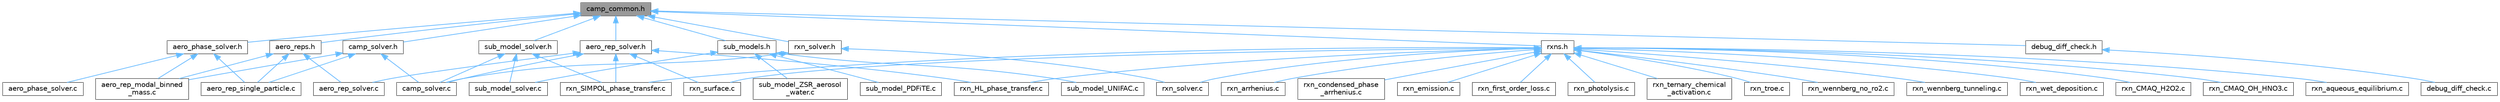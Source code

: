 digraph "camp_common.h"
{
 // LATEX_PDF_SIZE
  bgcolor="transparent";
  edge [fontname=Helvetica,fontsize=10,labelfontname=Helvetica,labelfontsize=10];
  node [fontname=Helvetica,fontsize=10,shape=box,height=0.2,width=0.4];
  Node1 [label="camp_common.h",height=0.2,width=0.4,color="gray40", fillcolor="grey60", style="filled", fontcolor="black",tooltip="Header file for common constants and structures."];
  Node1 -> Node2 [dir="back",color="steelblue1",style="solid"];
  Node2 [label="aero_phase_solver.h",height=0.2,width=0.4,color="grey40", fillcolor="white", style="filled",URL="$aero__phase__solver_8h.html",tooltip="Header file for aerosol phase functions."];
  Node2 -> Node3 [dir="back",color="steelblue1",style="solid"];
  Node3 [label="aero_phase_solver.c",height=0.2,width=0.4,color="grey40", fillcolor="white", style="filled",URL="$aero__phase__solver_8c.html",tooltip="Aerosol phase functions."];
  Node2 -> Node4 [dir="back",color="steelblue1",style="solid"];
  Node4 [label="aero_rep_modal_binned\l_mass.c",height=0.2,width=0.4,color="grey40", fillcolor="white", style="filled",URL="$aero__rep__modal__binned__mass_8c.html",tooltip="Modal mass aerosol representation functions."];
  Node2 -> Node5 [dir="back",color="steelblue1",style="solid"];
  Node5 [label="aero_rep_single_particle.c",height=0.2,width=0.4,color="grey40", fillcolor="white", style="filled",URL="$aero__rep__single__particle_8c.html",tooltip="Single particle aerosol representation functions."];
  Node1 -> Node6 [dir="back",color="steelblue1",style="solid"];
  Node6 [label="aero_rep_solver.h",height=0.2,width=0.4,color="grey40", fillcolor="white", style="filled",URL="$aero__rep__solver_8h.html",tooltip="Header file for abstract aerosol representation functions."];
  Node6 -> Node7 [dir="back",color="steelblue1",style="solid"];
  Node7 [label="aero_rep_solver.c",height=0.2,width=0.4,color="grey40", fillcolor="white", style="filled",URL="$aero__rep__solver_8c.html",tooltip="Aerosol representation functions."];
  Node6 -> Node8 [dir="back",color="steelblue1",style="solid"];
  Node8 [label="camp_solver.c",height=0.2,width=0.4,color="grey40", fillcolor="white", style="filled",URL="$camp__solver_8c.html",tooltip="Interface to c solvers for chemistry."];
  Node6 -> Node9 [dir="back",color="steelblue1",style="solid"];
  Node9 [label="rxn_HL_phase_transfer.c",height=0.2,width=0.4,color="grey40", fillcolor="white", style="filled",URL="$rxn___h_l__phase__transfer_8c.html",tooltip="Phase Transfer reaction solver functions."];
  Node6 -> Node10 [dir="back",color="steelblue1",style="solid"];
  Node10 [label="rxn_SIMPOL_phase_transfer.c",height=0.2,width=0.4,color="grey40", fillcolor="white", style="filled",URL="$rxn___s_i_m_p_o_l__phase__transfer_8c.html",tooltip="Phase Transfer reaction solver functions."];
  Node6 -> Node11 [dir="back",color="steelblue1",style="solid"];
  Node11 [label="rxn_surface.c",height=0.2,width=0.4,color="grey40", fillcolor="white", style="filled",URL="$rxn__surface_8c.html",tooltip="Surface reaction solver functions."];
  Node1 -> Node12 [dir="back",color="steelblue1",style="solid"];
  Node12 [label="aero_reps.h",height=0.2,width=0.4,color="grey40", fillcolor="white", style="filled",URL="$aero__reps_8h.html",tooltip="Header file for aerosol representations functions."];
  Node12 -> Node4 [dir="back",color="steelblue1",style="solid"];
  Node12 -> Node5 [dir="back",color="steelblue1",style="solid"];
  Node12 -> Node7 [dir="back",color="steelblue1",style="solid"];
  Node1 -> Node13 [dir="back",color="steelblue1",style="solid"];
  Node13 [label="camp_solver.h",height=0.2,width=0.4,color="grey40", fillcolor="white", style="filled",URL="$camp__solver_8h.html",tooltip="Header file for solver functions."];
  Node13 -> Node4 [dir="back",color="steelblue1",style="solid"];
  Node13 -> Node5 [dir="back",color="steelblue1",style="solid"];
  Node13 -> Node8 [dir="back",color="steelblue1",style="solid"];
  Node1 -> Node14 [dir="back",color="steelblue1",style="solid"];
  Node14 [label="debug_diff_check.h",height=0.2,width=0.4,color="grey40", fillcolor="white", style="filled",URL="$debug__diff__check_8h.html",tooltip="model element data difference checker - NOT THREAD SAFE!"];
  Node14 -> Node15 [dir="back",color="steelblue1",style="solid"];
  Node15 [label="debug_diff_check.c",height=0.2,width=0.4,color="grey40", fillcolor="white", style="filled",URL="$debug__diff__check_8c.html",tooltip="model element data difference checker - NOT THREAD SAFE!"];
  Node1 -> Node16 [dir="back",color="steelblue1",style="solid"];
  Node16 [label="rxn_solver.h",height=0.2,width=0.4,color="grey40", fillcolor="white", style="filled",URL="$rxn__solver_8h.html",tooltip="Header file for abstract reaction functions."];
  Node16 -> Node8 [dir="back",color="steelblue1",style="solid"];
  Node16 -> Node17 [dir="back",color="steelblue1",style="solid"];
  Node17 [label="rxn_solver.c",height=0.2,width=0.4,color="grey40", fillcolor="white", style="filled",URL="$rxn__solver_8c.html",tooltip="Reaction solver functions."];
  Node1 -> Node18 [dir="back",color="steelblue1",style="solid"];
  Node18 [label="rxns.h",height=0.2,width=0.4,color="grey40", fillcolor="white", style="filled",URL="$rxns_8h.html",tooltip="Header file for reaction solver functions."];
  Node18 -> Node19 [dir="back",color="steelblue1",style="solid"];
  Node19 [label="rxn_CMAQ_H2O2.c",height=0.2,width=0.4,color="grey40", fillcolor="white", style="filled",URL="$rxn___c_m_a_q___h2_o2_8c.html",tooltip="CMAQ_H2O2 reaction solver functions."];
  Node18 -> Node20 [dir="back",color="steelblue1",style="solid"];
  Node20 [label="rxn_CMAQ_OH_HNO3.c",height=0.2,width=0.4,color="grey40", fillcolor="white", style="filled",URL="$rxn___c_m_a_q___o_h___h_n_o3_8c.html",tooltip="CMAQ_OH_HNO3 reaction solver functions."];
  Node18 -> Node9 [dir="back",color="steelblue1",style="solid"];
  Node18 -> Node10 [dir="back",color="steelblue1",style="solid"];
  Node18 -> Node21 [dir="back",color="steelblue1",style="solid"];
  Node21 [label="rxn_aqueous_equilibrium.c",height=0.2,width=0.4,color="grey40", fillcolor="white", style="filled",URL="$rxn__aqueous__equilibrium_8c.html",tooltip="Aqueous Equilibrium reaction solver functions."];
  Node18 -> Node22 [dir="back",color="steelblue1",style="solid"];
  Node22 [label="rxn_arrhenius.c",height=0.2,width=0.4,color="grey40", fillcolor="white", style="filled",URL="$rxn__arrhenius_8c.html",tooltip="Arrhenius reaction solver functions."];
  Node18 -> Node23 [dir="back",color="steelblue1",style="solid"];
  Node23 [label="rxn_condensed_phase\l_arrhenius.c",height=0.2,width=0.4,color="grey40", fillcolor="white", style="filled",URL="$rxn__condensed__phase__arrhenius_8c.html",tooltip="Condensed Phase Arrhenius reaction solver functions."];
  Node18 -> Node24 [dir="back",color="steelblue1",style="solid"];
  Node24 [label="rxn_emission.c",height=0.2,width=0.4,color="grey40", fillcolor="white", style="filled",URL="$rxn__emission_8c.html",tooltip="Emission reaction solver functions."];
  Node18 -> Node25 [dir="back",color="steelblue1",style="solid"];
  Node25 [label="rxn_first_order_loss.c",height=0.2,width=0.4,color="grey40", fillcolor="white", style="filled",URL="$rxn__first__order__loss_8c.html",tooltip="First-Order loss reaction solver functions."];
  Node18 -> Node26 [dir="back",color="steelblue1",style="solid"];
  Node26 [label="rxn_photolysis.c",height=0.2,width=0.4,color="grey40", fillcolor="white", style="filled",URL="$rxn__photolysis_8c.html",tooltip="Photolysis reaction solver functions."];
  Node18 -> Node17 [dir="back",color="steelblue1",style="solid"];
  Node18 -> Node11 [dir="back",color="steelblue1",style="solid"];
  Node18 -> Node27 [dir="back",color="steelblue1",style="solid"];
  Node27 [label="rxn_ternary_chemical\l_activation.c",height=0.2,width=0.4,color="grey40", fillcolor="white", style="filled",URL="$rxn__ternary__chemical__activation_8c.html",tooltip="Ternary Chemical Activation reaction solver functions."];
  Node18 -> Node28 [dir="back",color="steelblue1",style="solid"];
  Node28 [label="rxn_troe.c",height=0.2,width=0.4,color="grey40", fillcolor="white", style="filled",URL="$rxn__troe_8c.html",tooltip="Troe reaction solver functions."];
  Node18 -> Node29 [dir="back",color="steelblue1",style="solid"];
  Node29 [label="rxn_wennberg_no_ro2.c",height=0.2,width=0.4,color="grey40", fillcolor="white", style="filled",URL="$rxn__wennberg__no__ro2_8c.html",tooltip="Wennberg NO + RO2 reaction solver functions."];
  Node18 -> Node30 [dir="back",color="steelblue1",style="solid"];
  Node30 [label="rxn_wennberg_tunneling.c",height=0.2,width=0.4,color="grey40", fillcolor="white", style="filled",URL="$rxn__wennberg__tunneling_8c.html",tooltip="Wennberg tunneling reaction solver functions."];
  Node18 -> Node31 [dir="back",color="steelblue1",style="solid"];
  Node31 [label="rxn_wet_deposition.c",height=0.2,width=0.4,color="grey40", fillcolor="white", style="filled",URL="$rxn__wet__deposition_8c.html",tooltip="Wet deposition reaction solver functions."];
  Node1 -> Node32 [dir="back",color="steelblue1",style="solid"];
  Node32 [label="sub_model_solver.h",height=0.2,width=0.4,color="grey40", fillcolor="white", style="filled",URL="$sub__model__solver_8h.html",tooltip="Header file for abstract sub model functions."];
  Node32 -> Node8 [dir="back",color="steelblue1",style="solid"];
  Node32 -> Node10 [dir="back",color="steelblue1",style="solid"];
  Node32 -> Node33 [dir="back",color="steelblue1",style="solid"];
  Node33 [label="sub_model_solver.c",height=0.2,width=0.4,color="grey40", fillcolor="white", style="filled",URL="$sub__model__solver_8c.html",tooltip="Sub model solver functions."];
  Node1 -> Node34 [dir="back",color="steelblue1",style="solid"];
  Node34 [label="sub_models.h",height=0.2,width=0.4,color="grey40", fillcolor="white", style="filled",URL="$sub__models_8h.html",tooltip="Header file for sub model functions."];
  Node34 -> Node35 [dir="back",color="steelblue1",style="solid"];
  Node35 [label="sub_model_PDFiTE.c",height=0.2,width=0.4,color="grey40", fillcolor="white", style="filled",URL="$sub__model___p_d_fi_t_e_8c.html",tooltip="PDFiTE Activity sub model solver functions."];
  Node34 -> Node36 [dir="back",color="steelblue1",style="solid"];
  Node36 [label="sub_model_UNIFAC.c",height=0.2,width=0.4,color="grey40", fillcolor="white", style="filled",URL="$sub__model___u_n_i_f_a_c_8c.html",tooltip="UNIFAC activity coefficient calculation."];
  Node34 -> Node37 [dir="back",color="steelblue1",style="solid"];
  Node37 [label="sub_model_ZSR_aerosol\l_water.c",height=0.2,width=0.4,color="grey40", fillcolor="white", style="filled",URL="$sub__model___z_s_r__aerosol__water_8c.html",tooltip="ZSR Aerosol Water sub model solver functions."];
  Node34 -> Node33 [dir="back",color="steelblue1",style="solid"];
}
